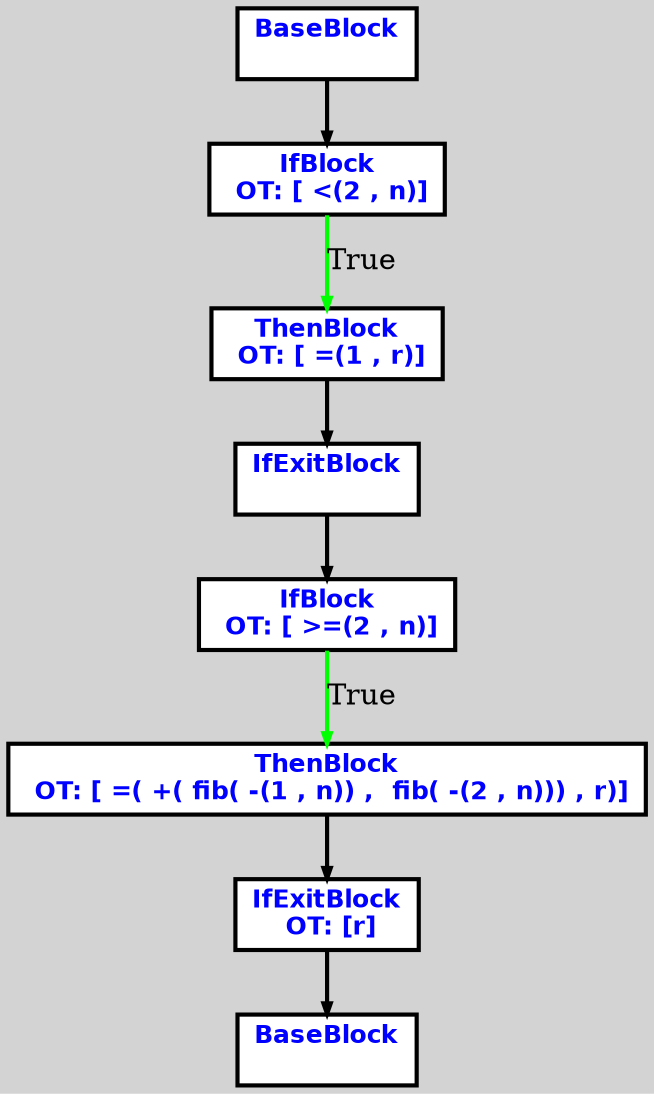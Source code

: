digraph G {
ordering=out;
ranksep=.4;
bgcolor="lightgrey";  node [shape=box, fixedsize=false, fontsize=12, fontname="Helvetica-bold", fontcolor="blue"
width=.25, height=.25, color="black", fillcolor="white", style="filled, solid, bold"];

edge [arrowsize=.5, color="black", style="bold"]    n000011C81FF23380 [label="BaseBlock\n "]
    n000011C81FF23440 [label="IfBlock\n OT: [ <(2 , n)]
"]
    n000011C81FF23380 -> n000011C81FF23440
    n000011C81FF23440 -> n000011C81FF234A0 [label="True" color="green"]
    n000011C81FF234A0 [label="ThenBlock\n OT: [ =(1 , r)]
"]
    n000011C81FF23500 [label="IfExitBlock\n "]
    n000011C81FF234A0 -> n000011C81FF23500
    n000011C81FF23560 [label="IfBlock\n OT: [ >=(2 , n)]
"]
    n000011C81FF23500 -> n000011C81FF23560
    n000011C81FF23560 -> n000011C81FF235C0 [label="True" color="green"]
    n000011C81FF235C0 [label="ThenBlock\n OT: [ =( +( fib( -(1 , n)) ,  fib( -(2 , n))) , r)]
"]
    n000011C81FF23620 [label="IfExitBlock\n OT: [r]
"]
    n000011C81FF235C0 -> n000011C81FF23620
    n000011C81FF23680 [label="BaseBlock\n "]
    n000011C81FF23620 -> n000011C81FF23680
}
